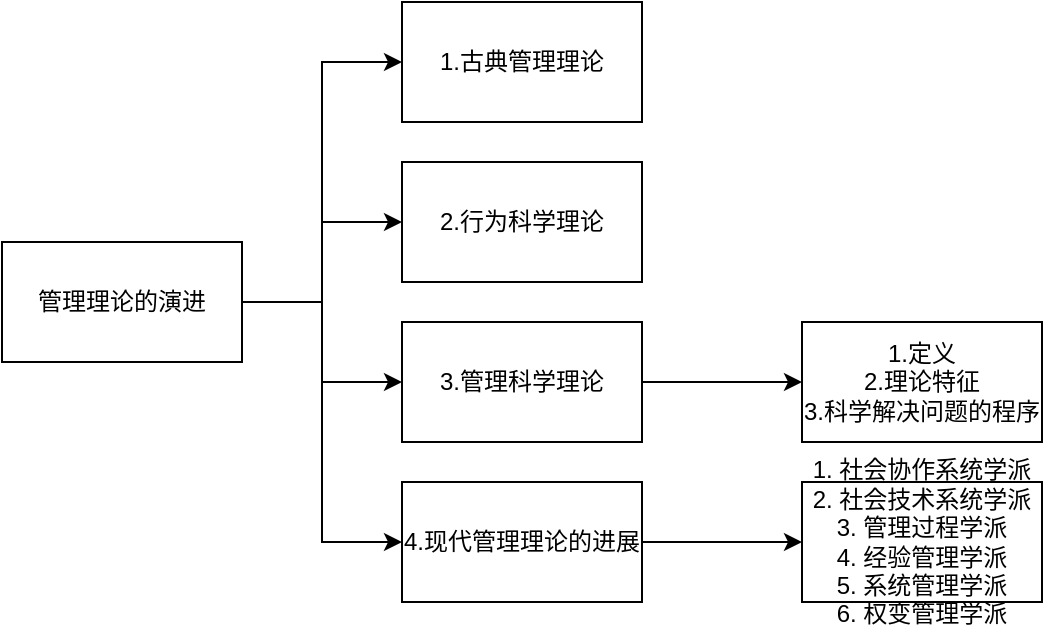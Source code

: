 <mxfile version="20.8.16" type="device"><diagram name="第 1 页" id="ATEempgsa42Af3TStDqh"><mxGraphModel dx="1036" dy="828" grid="1" gridSize="10" guides="1" tooltips="1" connect="1" arrows="1" fold="1" page="1" pageScale="1" pageWidth="827" pageHeight="1169" math="0" shadow="0"><root><mxCell id="0"/><mxCell id="1" parent="0"/><mxCell id="YZS7QTW2HlEDRobRugqP-5" style="edgeStyle=orthogonalEdgeStyle;rounded=0;orthogonalLoop=1;jettySize=auto;html=1;entryX=0;entryY=0.5;entryDx=0;entryDy=0;" parent="1" source="YZS7QTW2HlEDRobRugqP-1" target="YZS7QTW2HlEDRobRugqP-3" edge="1"><mxGeometry relative="1" as="geometry"/></mxCell><mxCell id="YZS7QTW2HlEDRobRugqP-6" style="edgeStyle=orthogonalEdgeStyle;rounded=0;orthogonalLoop=1;jettySize=auto;html=1;entryX=0;entryY=0.5;entryDx=0;entryDy=0;" parent="1" source="YZS7QTW2HlEDRobRugqP-1" target="YZS7QTW2HlEDRobRugqP-2" edge="1"><mxGeometry relative="1" as="geometry"/></mxCell><mxCell id="YZS7QTW2HlEDRobRugqP-7" style="edgeStyle=orthogonalEdgeStyle;rounded=0;orthogonalLoop=1;jettySize=auto;html=1;entryX=0;entryY=0.5;entryDx=0;entryDy=0;" parent="1" source="YZS7QTW2HlEDRobRugqP-1" target="YZS7QTW2HlEDRobRugqP-4" edge="1"><mxGeometry relative="1" as="geometry"/></mxCell><mxCell id="YZS7QTW2HlEDRobRugqP-61" style="edgeStyle=orthogonalEdgeStyle;rounded=0;orthogonalLoop=1;jettySize=auto;html=1;entryX=0;entryY=0.5;entryDx=0;entryDy=0;" parent="1" source="YZS7QTW2HlEDRobRugqP-1" target="YZS7QTW2HlEDRobRugqP-60" edge="1"><mxGeometry relative="1" as="geometry"/></mxCell><mxCell id="YZS7QTW2HlEDRobRugqP-1" value="管理理论的演进" style="rounded=0;whiteSpace=wrap;html=1;" parent="1" vertex="1"><mxGeometry x="40" y="160" width="120" height="60" as="geometry"/></mxCell><mxCell id="YZS7QTW2HlEDRobRugqP-2" value="2.行为科学理论" style="rounded=0;whiteSpace=wrap;html=1;" parent="1" vertex="1"><mxGeometry x="240" y="120" width="120" height="60" as="geometry"/></mxCell><mxCell id="YZS7QTW2HlEDRobRugqP-3" value="1.古典管理理论" style="rounded=0;whiteSpace=wrap;html=1;" parent="1" vertex="1"><mxGeometry x="240" y="40" width="120" height="60" as="geometry"/></mxCell><mxCell id="YZS7QTW2HlEDRobRugqP-72" style="edgeStyle=orthogonalEdgeStyle;rounded=0;orthogonalLoop=1;jettySize=auto;html=1;entryX=0;entryY=0.5;entryDx=0;entryDy=0;" parent="1" source="YZS7QTW2HlEDRobRugqP-4" target="YZS7QTW2HlEDRobRugqP-69" edge="1"><mxGeometry relative="1" as="geometry"/></mxCell><mxCell id="YZS7QTW2HlEDRobRugqP-4" value="3.管理科学理论" style="rounded=0;whiteSpace=wrap;html=1;" parent="1" vertex="1"><mxGeometry x="240" y="200" width="120" height="60" as="geometry"/></mxCell><mxCell id="YZS7QTW2HlEDRobRugqP-75" value="" style="edgeStyle=orthogonalEdgeStyle;rounded=0;orthogonalLoop=1;jettySize=auto;html=1;" parent="1" source="YZS7QTW2HlEDRobRugqP-60" target="YZS7QTW2HlEDRobRugqP-74" edge="1"><mxGeometry relative="1" as="geometry"/></mxCell><mxCell id="YZS7QTW2HlEDRobRugqP-60" value="4.现代管理理论的进展" style="rounded=0;whiteSpace=wrap;html=1;" parent="1" vertex="1"><mxGeometry x="240" y="280" width="120" height="60" as="geometry"/></mxCell><mxCell id="YZS7QTW2HlEDRobRugqP-69" value="1.定义&lt;br&gt;2.理论特征&lt;br&gt;3.科学解决问题的程序" style="rounded=0;whiteSpace=wrap;html=1;" parent="1" vertex="1"><mxGeometry x="440" y="200" width="120" height="60" as="geometry"/></mxCell><mxCell id="YZS7QTW2HlEDRobRugqP-74" value="&lt;div&gt;1. 社会协作系统学派&lt;/div&gt;&lt;div&gt;2. 社会技术系统学派&lt;/div&gt;&lt;div&gt;3. 管理过程学派&lt;/div&gt;&lt;div&gt;4. 经验管理学派&lt;/div&gt;&lt;div&gt;5. 系统管理学派&lt;/div&gt;&lt;div&gt;6. 权变管理学派&lt;/div&gt;" style="rounded=0;whiteSpace=wrap;html=1;" parent="1" vertex="1"><mxGeometry x="440" y="280" width="120" height="60" as="geometry"/></mxCell></root></mxGraphModel></diagram></mxfile>